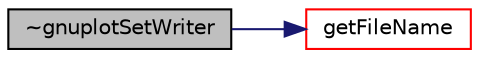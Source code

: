 digraph "~gnuplotSetWriter"
{
  bgcolor="transparent";
  edge [fontname="Helvetica",fontsize="10",labelfontname="Helvetica",labelfontsize="10"];
  node [fontname="Helvetica",fontsize="10",shape=record];
  rankdir="LR";
  Node2 [label="~gnuplotSetWriter",height=0.2,width=0.4,color="black", fillcolor="grey75", style="filled", fontcolor="black"];
  Node2 -> Node3 [color="midnightblue",fontsize="10",style="solid",fontname="Helvetica"];
  Node3 [label="getFileName",height=0.2,width=0.4,color="red",URL="$a22625.html#abfa18c881e373c9144c2e2b86f705d23",tooltip="Generate file name with correct extension. "];
}
